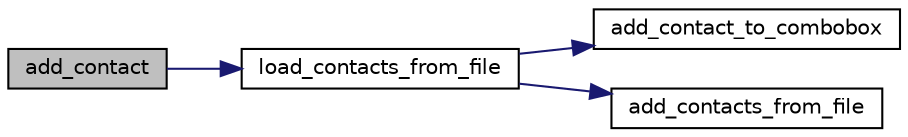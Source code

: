 digraph "add_contact"
{
 // LATEX_PDF_SIZE
  edge [fontname="Helvetica",fontsize="10",labelfontname="Helvetica",labelfontsize="10"];
  node [fontname="Helvetica",fontsize="10",shape=record];
  rankdir="LR";
  Node1 [label="add_contact",height=0.2,width=0.4,color="black", fillcolor="grey75", style="filled", fontcolor="black",tooltip=" "];
  Node1 -> Node2 [color="midnightblue",fontsize="10",style="solid",fontname="Helvetica"];
  Node2 [label="load_contacts_from_file",height=0.2,width=0.4,color="black", fillcolor="white", style="filled",URL="$ui_8c.html#a73fe931a2fbeb2086428ad91c0cbc05e",tooltip=" "];
  Node2 -> Node3 [color="midnightblue",fontsize="10",style="solid",fontname="Helvetica"];
  Node3 [label="add_contact_to_combobox",height=0.2,width=0.4,color="black", fillcolor="white", style="filled",URL="$ui_8c.html#acfeb1c1504a9c8dab16b48f4ee0a8324",tooltip=" "];
  Node2 -> Node4 [color="midnightblue",fontsize="10",style="solid",fontname="Helvetica"];
  Node4 [label="add_contacts_from_file",height=0.2,width=0.4,color="black", fillcolor="white", style="filled",URL="$ui_8c.html#a3cce6cef71ccb6ae5dd4c9ca852eb31f",tooltip=" "];
}
